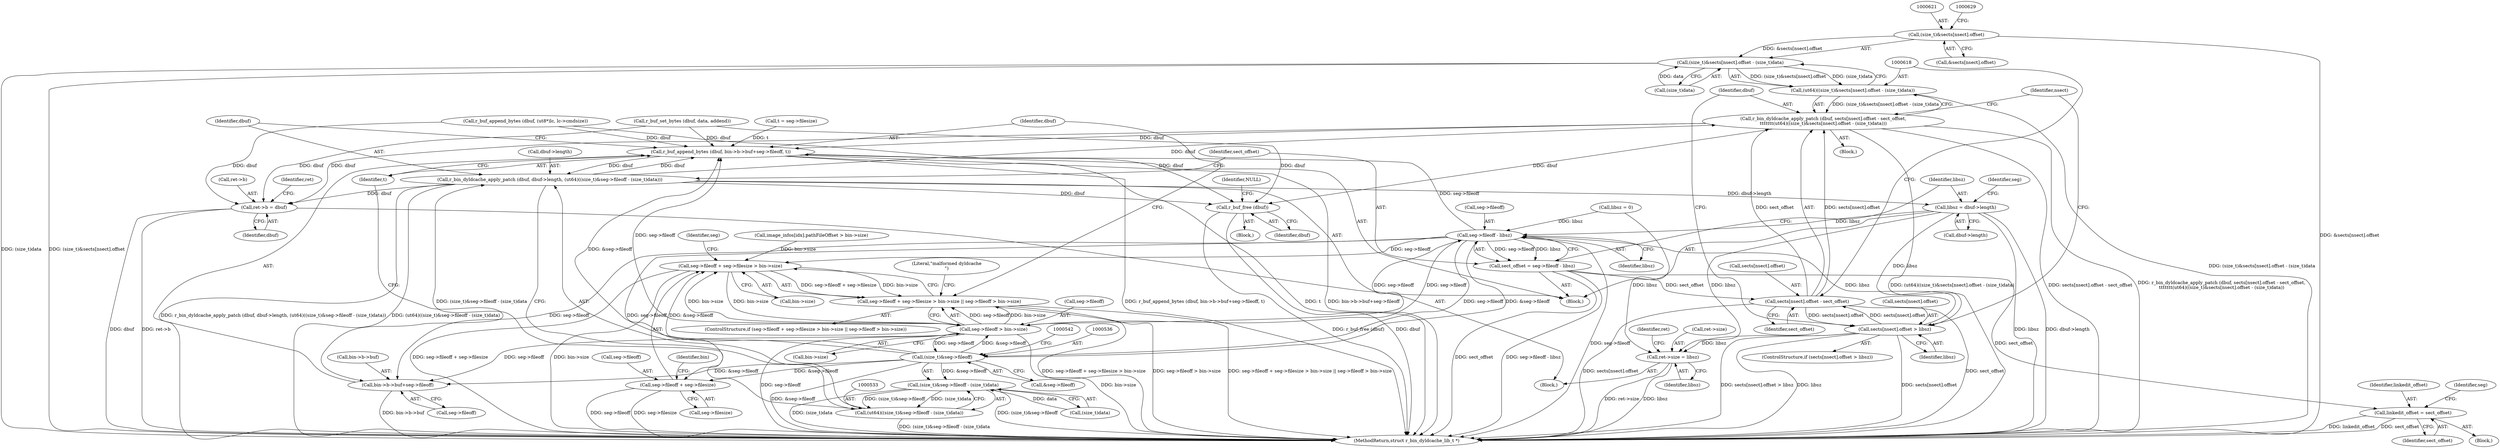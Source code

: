digraph "0_radare2_4e98402f09a0ef0bb8559a33a4c1988c54938eaf@array" {
"1000620" [label="(Call,(size_t)&sects[nsect].offset)"];
"1000619" [label="(Call,(size_t)&sects[nsect].offset - (size_t)data)"];
"1000617" [label="(Call,(ut64)((size_t)&sects[nsect].offset - (size_t)data))"];
"1000608" [label="(Call,r_bin_dyldcache_apply_patch (dbuf, sects[nsect].offset - sect_offset,\n\t\t\t\t\t\t\t(ut64)((size_t)&sects[nsect].offset - (size_t)data)))"];
"1000511" [label="(Call,r_buf_free (dbuf))"];
"1000515" [label="(Call,r_buf_append_bytes (dbuf, bin->b->buf+seg->fileoff, t))"];
"1000527" [label="(Call,r_bin_dyldcache_apply_patch (dbuf, dbuf->length, (ut64)((size_t)&seg->fileoff - (size_t)data)))"];
"1000552" [label="(Call,libsz = dbuf->length)"];
"1000547" [label="(Call,seg->fileoff - libsz)"];
"1000488" [label="(Call,seg->fileoff + seg->filesize > bin->size)"];
"1000487" [label="(Call,seg->fileoff + seg->filesize > bin->size || seg->fileoff > bin->size)"];
"1000499" [label="(Call,seg->fileoff > bin->size)"];
"1000517" [label="(Call,bin->b->buf+seg->fileoff)"];
"1000535" [label="(Call,(size_t)&seg->fileoff)"];
"1000489" [label="(Call,seg->fileoff + seg->filesize)"];
"1000534" [label="(Call,(size_t)&seg->fileoff - (size_t)data)"];
"1000532" [label="(Call,(ut64)((size_t)&seg->fileoff - (size_t)data))"];
"1000545" [label="(Call,sect_offset = seg->fileoff - libsz)"];
"1000565" [label="(Call,linkedit_offset = sect_offset)"];
"1000610" [label="(Call,sects[nsect].offset - sect_offset)"];
"1000600" [label="(Call,sects[nsect].offset > libsz)"];
"1000728" [label="(Call,ret->size = libsz)"];
"1000712" [label="(Call,ret->b = dbuf)"];
"1000732" [label="(Identifier,libsz)"];
"1000534" [label="(Call,(size_t)&seg->fileoff - (size_t)data)"];
"1000564" [label="(Block,)"];
"1000567" [label="(Identifier,sect_offset)"];
"1000113" [label="(Block,)"];
"1000523" [label="(Call,seg->fileoff)"];
"1000620" [label="(Call,(size_t)&sects[nsect].offset)"];
"1000628" [label="(Call,(size_t)data)"];
"1000607" [label="(Block,)"];
"1000609" [label="(Identifier,dbuf)"];
"1000552" [label="(Call,libsz = dbuf->length)"];
"1000561" [label="(Identifier,seg)"];
"1000545" [label="(Call,sect_offset = seg->fileoff - libsz)"];
"1000606" [label="(Identifier,libsz)"];
"1000518" [label="(Call,bin->b->buf)"];
"1000608" [label="(Call,r_bin_dyldcache_apply_patch (dbuf, sects[nsect].offset - sect_offset,\n\t\t\t\t\t\t\t(ut64)((size_t)&sects[nsect].offset - (size_t)data)))"];
"1000486" [label="(ControlStructure,if (seg->fileoff + seg->filesize > bin->size || seg->fileoff > bin->size))"];
"1000622" [label="(Call,&sects[nsect].offset)"];
"1000616" [label="(Identifier,sect_offset)"];
"1000601" [label="(Call,sects[nsect].offset)"];
"1000551" [label="(Identifier,libsz)"];
"1000515" [label="(Call,r_buf_append_bytes (dbuf, bin->b->buf+seg->fileoff, t))"];
"1000600" [label="(Call,sects[nsect].offset > libsz)"];
"1000503" [label="(Call,bin->size)"];
"1000546" [label="(Identifier,sect_offset)"];
"1000527" [label="(Call,r_bin_dyldcache_apply_patch (dbuf, dbuf->length, (ut64)((size_t)&seg->fileoff - (size_t)data)))"];
"1000424" [label="(Call,r_buf_append_bytes (dbuf, (ut8*)lc, lc->cmdsize))"];
"1000547" [label="(Call,seg->fileoff - libsz)"];
"1000554" [label="(Call,dbuf->length)"];
"1000713" [label="(Call,ret->b)"];
"1000537" [label="(Call,&seg->fileoff)"];
"1000473" [label="(Block,)"];
"1000712" [label="(Call,ret->b = dbuf)"];
"1000716" [label="(Identifier,dbuf)"];
"1000493" [label="(Call,seg->filesize)"];
"1000514" [label="(Identifier,NULL)"];
"1000496" [label="(Call,bin->size)"];
"1000516" [label="(Identifier,dbuf)"];
"1000734" [label="(Identifier,ret)"];
"1000617" [label="(Call,(ut64)((size_t)&sects[nsect].offset - (size_t)data))"];
"1000597" [label="(Identifier,nsect)"];
"1000729" [label="(Call,ret->size)"];
"1000611" [label="(Call,sects[nsect].offset)"];
"1000532" [label="(Call,(ut64)((size_t)&seg->fileoff - (size_t)data))"];
"1000481" [label="(Call,t = seg->filesize)"];
"1000499" [label="(Call,seg->fileoff > bin->size)"];
"1000553" [label="(Identifier,libsz)"];
"1000300" [label="(Call,image_infos[idx].pathFileOffset > bin->size)"];
"1000134" [label="(Call,libsz = 0)"];
"1000508" [label="(Literal,\"malformed dyldcache\n\")"];
"1000528" [label="(Identifier,dbuf)"];
"1000548" [label="(Call,seg->fileoff)"];
"1000397" [label="(Call,r_buf_set_bytes (dbuf, data, addend))"];
"1000500" [label="(Call,seg->fileoff)"];
"1000566" [label="(Identifier,linkedit_offset)"];
"1000619" [label="(Call,(size_t)&sects[nsect].offset - (size_t)data)"];
"1000599" [label="(ControlStructure,if (sects[nsect].offset > libsz))"];
"1000512" [label="(Identifier,dbuf)"];
"1000501" [label="(Identifier,seg)"];
"1000511" [label="(Call,r_buf_free (dbuf))"];
"1000610" [label="(Call,sects[nsect].offset - sect_offset)"];
"1000506" [label="(Block,)"];
"1000535" [label="(Call,(size_t)&seg->fileoff)"];
"1000728" [label="(Call,ret->size = libsz)"];
"1000565" [label="(Call,linkedit_offset = sect_offset)"];
"1000529" [label="(Call,dbuf->length)"];
"1000490" [label="(Call,seg->fileoff)"];
"1000488" [label="(Call,seg->fileoff + seg->filesize > bin->size)"];
"1000517" [label="(Call,bin->b->buf+seg->fileoff)"];
"1000571" [label="(Identifier,seg)"];
"1000487" [label="(Call,seg->fileoff + seg->filesize > bin->size || seg->fileoff > bin->size)"];
"1000497" [label="(Identifier,bin)"];
"1000735" [label="(MethodReturn,struct r_bin_dyldcache_lib_t *)"];
"1000541" [label="(Call,(size_t)data)"];
"1000489" [label="(Call,seg->fileoff + seg->filesize)"];
"1000719" [label="(Identifier,ret)"];
"1000526" [label="(Identifier,t)"];
"1000620" -> "1000619"  [label="AST: "];
"1000620" -> "1000622"  [label="CFG: "];
"1000621" -> "1000620"  [label="AST: "];
"1000622" -> "1000620"  [label="AST: "];
"1000629" -> "1000620"  [label="CFG: "];
"1000620" -> "1000735"  [label="DDG: &sects[nsect].offset"];
"1000620" -> "1000619"  [label="DDG: &sects[nsect].offset"];
"1000619" -> "1000617"  [label="AST: "];
"1000619" -> "1000628"  [label="CFG: "];
"1000628" -> "1000619"  [label="AST: "];
"1000617" -> "1000619"  [label="CFG: "];
"1000619" -> "1000735"  [label="DDG: (size_t)data"];
"1000619" -> "1000735"  [label="DDG: (size_t)&sects[nsect].offset"];
"1000619" -> "1000617"  [label="DDG: (size_t)&sects[nsect].offset"];
"1000619" -> "1000617"  [label="DDG: (size_t)data"];
"1000628" -> "1000619"  [label="DDG: data"];
"1000617" -> "1000608"  [label="AST: "];
"1000618" -> "1000617"  [label="AST: "];
"1000608" -> "1000617"  [label="CFG: "];
"1000617" -> "1000735"  [label="DDG: (size_t)&sects[nsect].offset - (size_t)data"];
"1000617" -> "1000608"  [label="DDG: (size_t)&sects[nsect].offset - (size_t)data"];
"1000608" -> "1000607"  [label="AST: "];
"1000609" -> "1000608"  [label="AST: "];
"1000610" -> "1000608"  [label="AST: "];
"1000597" -> "1000608"  [label="CFG: "];
"1000608" -> "1000735"  [label="DDG: (ut64)((size_t)&sects[nsect].offset - (size_t)data)"];
"1000608" -> "1000735"  [label="DDG: sects[nsect].offset - sect_offset"];
"1000608" -> "1000735"  [label="DDG: r_bin_dyldcache_apply_patch (dbuf, sects[nsect].offset - sect_offset,\n\t\t\t\t\t\t\t(ut64)((size_t)&sects[nsect].offset - (size_t)data))"];
"1000608" -> "1000511"  [label="DDG: dbuf"];
"1000608" -> "1000515"  [label="DDG: dbuf"];
"1000527" -> "1000608"  [label="DDG: dbuf"];
"1000610" -> "1000608"  [label="DDG: sects[nsect].offset"];
"1000610" -> "1000608"  [label="DDG: sect_offset"];
"1000608" -> "1000712"  [label="DDG: dbuf"];
"1000511" -> "1000506"  [label="AST: "];
"1000511" -> "1000512"  [label="CFG: "];
"1000512" -> "1000511"  [label="AST: "];
"1000514" -> "1000511"  [label="CFG: "];
"1000511" -> "1000735"  [label="DDG: r_buf_free (dbuf)"];
"1000511" -> "1000735"  [label="DDG: dbuf"];
"1000397" -> "1000511"  [label="DDG: dbuf"];
"1000527" -> "1000511"  [label="DDG: dbuf"];
"1000424" -> "1000511"  [label="DDG: dbuf"];
"1000515" -> "1000473"  [label="AST: "];
"1000515" -> "1000526"  [label="CFG: "];
"1000516" -> "1000515"  [label="AST: "];
"1000517" -> "1000515"  [label="AST: "];
"1000526" -> "1000515"  [label="AST: "];
"1000528" -> "1000515"  [label="CFG: "];
"1000515" -> "1000735"  [label="DDG: r_buf_append_bytes (dbuf, bin->b->buf+seg->fileoff, t)"];
"1000515" -> "1000735"  [label="DDG: t"];
"1000515" -> "1000735"  [label="DDG: bin->b->buf+seg->fileoff"];
"1000397" -> "1000515"  [label="DDG: dbuf"];
"1000527" -> "1000515"  [label="DDG: dbuf"];
"1000424" -> "1000515"  [label="DDG: dbuf"];
"1000499" -> "1000515"  [label="DDG: seg->fileoff"];
"1000535" -> "1000515"  [label="DDG: &seg->fileoff"];
"1000547" -> "1000515"  [label="DDG: seg->fileoff"];
"1000481" -> "1000515"  [label="DDG: t"];
"1000515" -> "1000527"  [label="DDG: dbuf"];
"1000527" -> "1000473"  [label="AST: "];
"1000527" -> "1000532"  [label="CFG: "];
"1000528" -> "1000527"  [label="AST: "];
"1000529" -> "1000527"  [label="AST: "];
"1000532" -> "1000527"  [label="AST: "];
"1000546" -> "1000527"  [label="CFG: "];
"1000527" -> "1000735"  [label="DDG: r_bin_dyldcache_apply_patch (dbuf, dbuf->length, (ut64)((size_t)&seg->fileoff - (size_t)data))"];
"1000527" -> "1000735"  [label="DDG: (ut64)((size_t)&seg->fileoff - (size_t)data)"];
"1000532" -> "1000527"  [label="DDG: (size_t)&seg->fileoff - (size_t)data"];
"1000527" -> "1000552"  [label="DDG: dbuf->length"];
"1000527" -> "1000712"  [label="DDG: dbuf"];
"1000552" -> "1000473"  [label="AST: "];
"1000552" -> "1000554"  [label="CFG: "];
"1000553" -> "1000552"  [label="AST: "];
"1000554" -> "1000552"  [label="AST: "];
"1000561" -> "1000552"  [label="CFG: "];
"1000552" -> "1000735"  [label="DDG: libsz"];
"1000552" -> "1000735"  [label="DDG: dbuf->length"];
"1000552" -> "1000547"  [label="DDG: libsz"];
"1000552" -> "1000600"  [label="DDG: libsz"];
"1000552" -> "1000728"  [label="DDG: libsz"];
"1000547" -> "1000545"  [label="AST: "];
"1000547" -> "1000551"  [label="CFG: "];
"1000548" -> "1000547"  [label="AST: "];
"1000551" -> "1000547"  [label="AST: "];
"1000545" -> "1000547"  [label="CFG: "];
"1000547" -> "1000735"  [label="DDG: seg->fileoff"];
"1000547" -> "1000488"  [label="DDG: seg->fileoff"];
"1000547" -> "1000489"  [label="DDG: seg->fileoff"];
"1000547" -> "1000499"  [label="DDG: seg->fileoff"];
"1000547" -> "1000517"  [label="DDG: seg->fileoff"];
"1000547" -> "1000535"  [label="DDG: seg->fileoff"];
"1000547" -> "1000545"  [label="DDG: seg->fileoff"];
"1000547" -> "1000545"  [label="DDG: libsz"];
"1000535" -> "1000547"  [label="DDG: &seg->fileoff"];
"1000499" -> "1000547"  [label="DDG: seg->fileoff"];
"1000134" -> "1000547"  [label="DDG: libsz"];
"1000600" -> "1000547"  [label="DDG: libsz"];
"1000488" -> "1000487"  [label="AST: "];
"1000488" -> "1000496"  [label="CFG: "];
"1000489" -> "1000488"  [label="AST: "];
"1000496" -> "1000488"  [label="AST: "];
"1000501" -> "1000488"  [label="CFG: "];
"1000487" -> "1000488"  [label="CFG: "];
"1000488" -> "1000735"  [label="DDG: seg->fileoff + seg->filesize"];
"1000488" -> "1000735"  [label="DDG: bin->size"];
"1000488" -> "1000487"  [label="DDG: seg->fileoff + seg->filesize"];
"1000488" -> "1000487"  [label="DDG: bin->size"];
"1000535" -> "1000488"  [label="DDG: &seg->fileoff"];
"1000499" -> "1000488"  [label="DDG: bin->size"];
"1000300" -> "1000488"  [label="DDG: bin->size"];
"1000488" -> "1000499"  [label="DDG: bin->size"];
"1000487" -> "1000486"  [label="AST: "];
"1000487" -> "1000499"  [label="CFG: "];
"1000499" -> "1000487"  [label="AST: "];
"1000508" -> "1000487"  [label="CFG: "];
"1000516" -> "1000487"  [label="CFG: "];
"1000487" -> "1000735"  [label="DDG: seg->fileoff + seg->filesize > bin->size"];
"1000487" -> "1000735"  [label="DDG: seg->fileoff > bin->size"];
"1000487" -> "1000735"  [label="DDG: seg->fileoff + seg->filesize > bin->size || seg->fileoff > bin->size"];
"1000499" -> "1000487"  [label="DDG: seg->fileoff"];
"1000499" -> "1000487"  [label="DDG: bin->size"];
"1000499" -> "1000503"  [label="CFG: "];
"1000500" -> "1000499"  [label="AST: "];
"1000503" -> "1000499"  [label="AST: "];
"1000499" -> "1000735"  [label="DDG: bin->size"];
"1000499" -> "1000735"  [label="DDG: seg->fileoff"];
"1000535" -> "1000499"  [label="DDG: &seg->fileoff"];
"1000499" -> "1000517"  [label="DDG: seg->fileoff"];
"1000499" -> "1000535"  [label="DDG: seg->fileoff"];
"1000517" -> "1000523"  [label="CFG: "];
"1000518" -> "1000517"  [label="AST: "];
"1000523" -> "1000517"  [label="AST: "];
"1000526" -> "1000517"  [label="CFG: "];
"1000517" -> "1000735"  [label="DDG: bin->b->buf"];
"1000535" -> "1000517"  [label="DDG: &seg->fileoff"];
"1000535" -> "1000534"  [label="AST: "];
"1000535" -> "1000537"  [label="CFG: "];
"1000536" -> "1000535"  [label="AST: "];
"1000537" -> "1000535"  [label="AST: "];
"1000542" -> "1000535"  [label="CFG: "];
"1000535" -> "1000735"  [label="DDG: &seg->fileoff"];
"1000535" -> "1000489"  [label="DDG: &seg->fileoff"];
"1000535" -> "1000534"  [label="DDG: &seg->fileoff"];
"1000489" -> "1000493"  [label="CFG: "];
"1000490" -> "1000489"  [label="AST: "];
"1000493" -> "1000489"  [label="AST: "];
"1000497" -> "1000489"  [label="CFG: "];
"1000489" -> "1000735"  [label="DDG: seg->filesize"];
"1000489" -> "1000735"  [label="DDG: seg->fileoff"];
"1000534" -> "1000532"  [label="AST: "];
"1000534" -> "1000541"  [label="CFG: "];
"1000541" -> "1000534"  [label="AST: "];
"1000532" -> "1000534"  [label="CFG: "];
"1000534" -> "1000735"  [label="DDG: (size_t)&seg->fileoff"];
"1000534" -> "1000735"  [label="DDG: (size_t)data"];
"1000534" -> "1000532"  [label="DDG: (size_t)&seg->fileoff"];
"1000534" -> "1000532"  [label="DDG: (size_t)data"];
"1000541" -> "1000534"  [label="DDG: data"];
"1000533" -> "1000532"  [label="AST: "];
"1000532" -> "1000735"  [label="DDG: (size_t)&seg->fileoff - (size_t)data"];
"1000545" -> "1000473"  [label="AST: "];
"1000546" -> "1000545"  [label="AST: "];
"1000553" -> "1000545"  [label="CFG: "];
"1000545" -> "1000735"  [label="DDG: sect_offset"];
"1000545" -> "1000735"  [label="DDG: seg->fileoff - libsz"];
"1000545" -> "1000565"  [label="DDG: sect_offset"];
"1000545" -> "1000610"  [label="DDG: sect_offset"];
"1000565" -> "1000564"  [label="AST: "];
"1000565" -> "1000567"  [label="CFG: "];
"1000566" -> "1000565"  [label="AST: "];
"1000567" -> "1000565"  [label="AST: "];
"1000571" -> "1000565"  [label="CFG: "];
"1000565" -> "1000735"  [label="DDG: linkedit_offset"];
"1000565" -> "1000735"  [label="DDG: sect_offset"];
"1000610" -> "1000616"  [label="CFG: "];
"1000611" -> "1000610"  [label="AST: "];
"1000616" -> "1000610"  [label="AST: "];
"1000618" -> "1000610"  [label="CFG: "];
"1000610" -> "1000735"  [label="DDG: sect_offset"];
"1000610" -> "1000735"  [label="DDG: sects[nsect].offset"];
"1000610" -> "1000600"  [label="DDG: sects[nsect].offset"];
"1000600" -> "1000610"  [label="DDG: sects[nsect].offset"];
"1000600" -> "1000599"  [label="AST: "];
"1000600" -> "1000606"  [label="CFG: "];
"1000601" -> "1000600"  [label="AST: "];
"1000606" -> "1000600"  [label="AST: "];
"1000609" -> "1000600"  [label="CFG: "];
"1000597" -> "1000600"  [label="CFG: "];
"1000600" -> "1000735"  [label="DDG: sects[nsect].offset > libsz"];
"1000600" -> "1000735"  [label="DDG: libsz"];
"1000600" -> "1000735"  [label="DDG: sects[nsect].offset"];
"1000600" -> "1000728"  [label="DDG: libsz"];
"1000728" -> "1000113"  [label="AST: "];
"1000728" -> "1000732"  [label="CFG: "];
"1000729" -> "1000728"  [label="AST: "];
"1000732" -> "1000728"  [label="AST: "];
"1000734" -> "1000728"  [label="CFG: "];
"1000728" -> "1000735"  [label="DDG: ret->size"];
"1000728" -> "1000735"  [label="DDG: libsz"];
"1000134" -> "1000728"  [label="DDG: libsz"];
"1000712" -> "1000113"  [label="AST: "];
"1000712" -> "1000716"  [label="CFG: "];
"1000713" -> "1000712"  [label="AST: "];
"1000716" -> "1000712"  [label="AST: "];
"1000719" -> "1000712"  [label="CFG: "];
"1000712" -> "1000735"  [label="DDG: dbuf"];
"1000712" -> "1000735"  [label="DDG: ret->b"];
"1000397" -> "1000712"  [label="DDG: dbuf"];
"1000424" -> "1000712"  [label="DDG: dbuf"];
}
